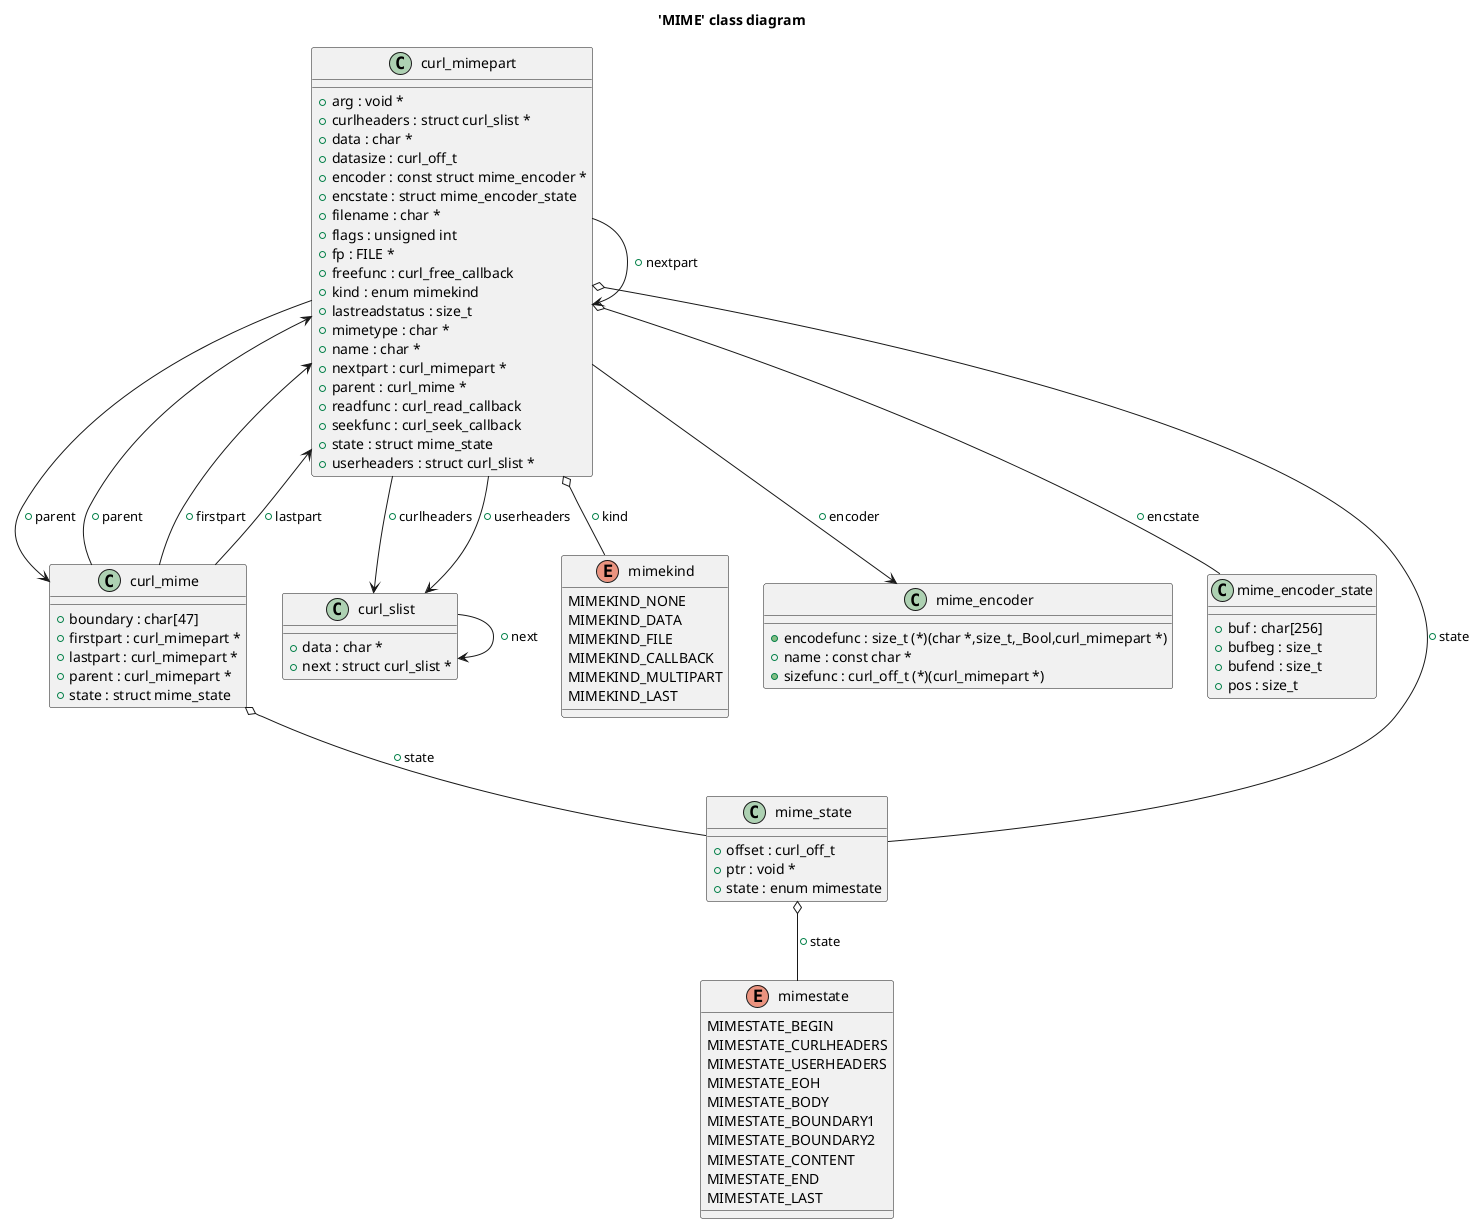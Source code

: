@startuml
title 'MIME' class diagram
class "curl_slist" as C_0002052970477260751649
class C_0002052970477260751649 [[https://github.com/curl/curl/blob/5691a6cf363242da38bd7e469b13a2e741a295c6/include/curl/curl.h#L2745{curl_slist}]] {
__
+data : char * [[[https://github.com/curl/curl/blob/5691a6cf363242da38bd7e469b13a2e741a295c6/include/curl/curl.h#L2746{data}]]]
+next : struct curl_slist * [[[https://github.com/curl/curl/blob/5691a6cf363242da38bd7e469b13a2e741a295c6/include/curl/curl.h#L2747{next}]]]
}
enum "mimekind" as C_0001092047147877670532
enum C_0001092047147877670532 [[https://github.com/curl/curl/blob/5691a6cf363242da38bd7e469b13a2e741a295c6/lib/mime.h#L44{mimekind}]] {
MIMEKIND_NONE
MIMEKIND_DATA
MIMEKIND_FILE
MIMEKIND_CALLBACK
MIMEKIND_MULTIPART
MIMEKIND_LAST
}
enum "mimestate" as C_0001992339462302074764
enum C_0001992339462302074764 [[https://github.com/curl/curl/blob/5691a6cf363242da38bd7e469b13a2e741a295c6/lib/mime.h#L54{mimestate}]] {
MIMESTATE_BEGIN
MIMESTATE_CURLHEADERS
MIMESTATE_USERHEADERS
MIMESTATE_EOH
MIMESTATE_BODY
MIMESTATE_BOUNDARY1
MIMESTATE_BOUNDARY2
MIMESTATE_CONTENT
MIMESTATE_END
MIMESTATE_LAST
}
class "mime_encoder" as C_0000231826278073257661
class C_0000231826278073257661 [[https://github.com/curl/curl/blob/5691a6cf363242da38bd7e469b13a2e741a295c6/lib/mime.h#L75{mime_encoder}]] {
__
+encodefunc : size_t (*)(char *,size_t,_Bool,curl_mimepart *) [[[https://github.com/curl/curl/blob/5691a6cf363242da38bd7e469b13a2e741a295c6/lib/mime.h#L77{encodefunc}]]]
+name : const char * [[[https://github.com/curl/curl/blob/5691a6cf363242da38bd7e469b13a2e741a295c6/lib/mime.h#L76{name}]]]
+sizefunc : curl_off_t (*)(curl_mimepart *) [[[https://github.com/curl/curl/blob/5691a6cf363242da38bd7e469b13a2e741a295c6/lib/mime.h#L79{sizefunc}]]]
}
class "mime_encoder_state" as C_0002076060598825440666
class C_0002076060598825440666 [[https://github.com/curl/curl/blob/5691a6cf363242da38bd7e469b13a2e741a295c6/lib/mime.h#L83{mime_encoder_state}]] {
__
+buf : char[256] [[[https://github.com/curl/curl/blob/5691a6cf363242da38bd7e469b13a2e741a295c6/lib/mime.h#L87{buf}]]]
+bufbeg : size_t [[[https://github.com/curl/curl/blob/5691a6cf363242da38bd7e469b13a2e741a295c6/lib/mime.h#L85{bufbeg}]]]
+bufend : size_t [[[https://github.com/curl/curl/blob/5691a6cf363242da38bd7e469b13a2e741a295c6/lib/mime.h#L86{bufend}]]]
+pos : size_t [[[https://github.com/curl/curl/blob/5691a6cf363242da38bd7e469b13a2e741a295c6/lib/mime.h#L84{pos}]]]
}
class "mime_state" as C_0000400216373585595527
class C_0000400216373585595527 [[https://github.com/curl/curl/blob/5691a6cf363242da38bd7e469b13a2e741a295c6/lib/mime.h#L91{mime_state}]] {
__
+offset : curl_off_t [[[https://github.com/curl/curl/blob/5691a6cf363242da38bd7e469b13a2e741a295c6/lib/mime.h#L94{offset}]]]
+ptr : void * [[[https://github.com/curl/curl/blob/5691a6cf363242da38bd7e469b13a2e741a295c6/lib/mime.h#L93{ptr}]]]
+state : enum mimestate [[[https://github.com/curl/curl/blob/5691a6cf363242da38bd7e469b13a2e741a295c6/lib/mime.h#L92{state}]]]
}
class "curl_mime" as C_0002305572200534999535
class C_0002305572200534999535 [[https://github.com/curl/curl/blob/5691a6cf363242da38bd7e469b13a2e741a295c6/lib/mime.h#L101{curl_mime}]] {
__
+boundary : char[47] [[[https://github.com/curl/curl/blob/5691a6cf363242da38bd7e469b13a2e741a295c6/lib/mime.h#L105{boundary}]]]
+firstpart : curl_mimepart * [[[https://github.com/curl/curl/blob/5691a6cf363242da38bd7e469b13a2e741a295c6/lib/mime.h#L103{firstpart}]]]
+lastpart : curl_mimepart * [[[https://github.com/curl/curl/blob/5691a6cf363242da38bd7e469b13a2e741a295c6/lib/mime.h#L104{lastpart}]]]
+parent : curl_mimepart * [[[https://github.com/curl/curl/blob/5691a6cf363242da38bd7e469b13a2e741a295c6/lib/mime.h#L102{parent}]]]
+state : struct mime_state [[[https://github.com/curl/curl/blob/5691a6cf363242da38bd7e469b13a2e741a295c6/lib/mime.h#L106{state}]]]
}
class "curl_mimepart" as C_0001460058674558017815
class C_0001460058674558017815 [[https://github.com/curl/curl/blob/5691a6cf363242da38bd7e469b13a2e741a295c6/lib/mime.h#L110{curl_mimepart}]] {
__
+arg : void * [[[https://github.com/curl/curl/blob/5691a6cf363242da38bd7e469b13a2e741a295c6/lib/mime.h#L119{arg}]]]
+curlheaders : struct curl_slist * [[[https://github.com/curl/curl/blob/5691a6cf363242da38bd7e469b13a2e741a295c6/lib/mime.h#L121{curlheaders}]]]
+data : char * [[[https://github.com/curl/curl/blob/5691a6cf363242da38bd7e469b13a2e741a295c6/lib/mime.h#L115{data}]]]
+datasize : curl_off_t [[[https://github.com/curl/curl/blob/5691a6cf363242da38bd7e469b13a2e741a295c6/lib/mime.h#L126{datasize}]]]
+encoder : const struct mime_encoder * [[[https://github.com/curl/curl/blob/5691a6cf363242da38bd7e469b13a2e741a295c6/lib/mime.h#L128{encoder}]]]
+encstate : struct mime_encoder_state [[[https://github.com/curl/curl/blob/5691a6cf363242da38bd7e469b13a2e741a295c6/lib/mime.h#L129{encstate}]]]
+filename : char * [[[https://github.com/curl/curl/blob/5691a6cf363242da38bd7e469b13a2e741a295c6/lib/mime.h#L124{filename}]]]
+flags : unsigned int [[[https://github.com/curl/curl/blob/5691a6cf363242da38bd7e469b13a2e741a295c6/lib/mime.h#L114{flags}]]]
+fp : FILE * [[[https://github.com/curl/curl/blob/5691a6cf363242da38bd7e469b13a2e741a295c6/lib/mime.h#L120{fp}]]]
+freefunc : curl_free_callback [[[https://github.com/curl/curl/blob/5691a6cf363242da38bd7e469b13a2e741a295c6/lib/mime.h#L118{freefunc}]]]
+kind : enum mimekind [[[https://github.com/curl/curl/blob/5691a6cf363242da38bd7e469b13a2e741a295c6/lib/mime.h#L113{kind}]]]
+lastreadstatus : size_t [[[https://github.com/curl/curl/blob/5691a6cf363242da38bd7e469b13a2e741a295c6/lib/mime.h#L130{lastreadstatus}]]]
+mimetype : char * [[[https://github.com/curl/curl/blob/5691a6cf363242da38bd7e469b13a2e741a295c6/lib/mime.h#L123{mimetype}]]]
+name : char * [[[https://github.com/curl/curl/blob/5691a6cf363242da38bd7e469b13a2e741a295c6/lib/mime.h#L125{name}]]]
+nextpart : curl_mimepart * [[[https://github.com/curl/curl/blob/5691a6cf363242da38bd7e469b13a2e741a295c6/lib/mime.h#L112{nextpart}]]]
+parent : curl_mime * [[[https://github.com/curl/curl/blob/5691a6cf363242da38bd7e469b13a2e741a295c6/lib/mime.h#L111{parent}]]]
+readfunc : curl_read_callback [[[https://github.com/curl/curl/blob/5691a6cf363242da38bd7e469b13a2e741a295c6/lib/mime.h#L116{readfunc}]]]
+seekfunc : curl_seek_callback [[[https://github.com/curl/curl/blob/5691a6cf363242da38bd7e469b13a2e741a295c6/lib/mime.h#L117{seekfunc}]]]
+state : struct mime_state [[[https://github.com/curl/curl/blob/5691a6cf363242da38bd7e469b13a2e741a295c6/lib/mime.h#L127{state}]]]
+userheaders : struct curl_slist * [[[https://github.com/curl/curl/blob/5691a6cf363242da38bd7e469b13a2e741a295c6/lib/mime.h#L122{userheaders}]]]
}
C_0002052970477260751649 --> C_0002052970477260751649 : +next
C_0000400216373585595527 o-- C_0001992339462302074764 : +state
C_0002305572200534999535 --> C_0001460058674558017815 : +parent
C_0002305572200534999535 --> C_0001460058674558017815 : +firstpart
C_0002305572200534999535 --> C_0001460058674558017815 : +lastpart
C_0002305572200534999535 o-- C_0000400216373585595527 : +state
C_0001460058674558017815 --> C_0002305572200534999535 : +parent
C_0001460058674558017815 --> C_0001460058674558017815 : +nextpart
C_0001460058674558017815 o-- C_0001092047147877670532 : +kind
C_0001460058674558017815 --> C_0002052970477260751649 : +curlheaders
C_0001460058674558017815 --> C_0002052970477260751649 : +userheaders
C_0001460058674558017815 o-- C_0000400216373585595527 : +state
C_0001460058674558017815 --> C_0000231826278073257661 : +encoder
C_0001460058674558017815 o-- C_0002076060598825440666 : +encstate

'Generated with clang-uml, version 0.5.0-6-gd305902
'LLVM version Ubuntu clang version 17.0.6 (++20231209124227+6009708b4367-1~exp1~20231209124336.77)
@enduml
